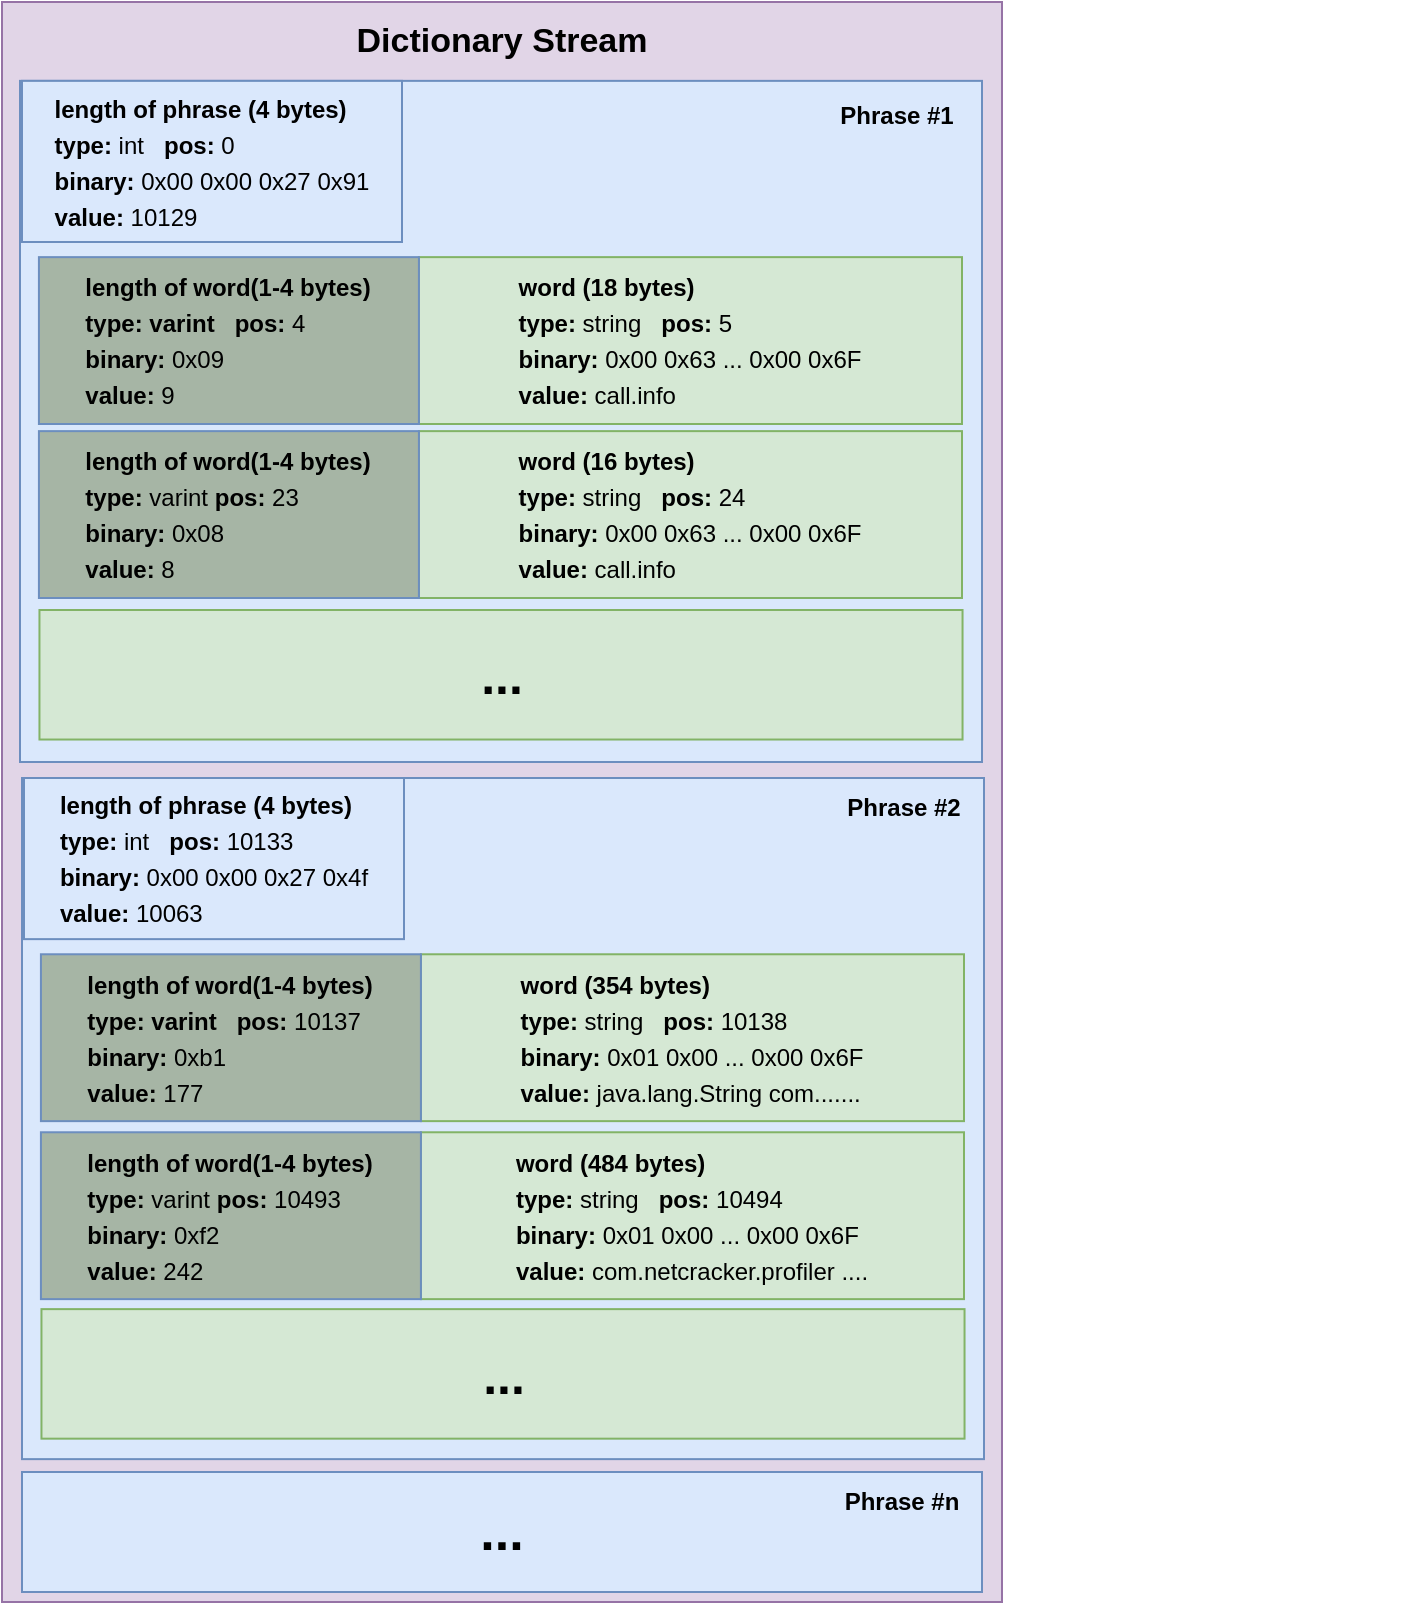 <mxfile version="22.0.4" type="device">
  <diagram name="Page-1" id="1aujs3gHHfBdvICl70sx">
    <mxGraphModel dx="1221" dy="1791" grid="1" gridSize="10" guides="1" tooltips="1" connect="1" arrows="1" fold="1" page="1" pageScale="1" pageWidth="827" pageHeight="1169" math="0" shadow="0">
      <root>
        <mxCell id="0" />
        <mxCell id="1" parent="0" />
        <mxCell id="8icnw4wqjDaG0Yuw5UKk-14" value="" style="rounded=0;whiteSpace=wrap;html=1;fillColor=#e1d5e7;strokeColor=#9673a6;" parent="1" vertex="1">
          <mxGeometry x="50" y="-50" width="500" height="800" as="geometry" />
        </mxCell>
        <mxCell id="8icnw4wqjDaG0Yuw5UKk-16" value="" style="group" parent="1" vertex="1" connectable="0">
          <mxGeometry x="60" y="-30" width="700" height="443.333" as="geometry" />
        </mxCell>
        <mxCell id="8icnw4wqjDaG0Yuw5UKk-1" value="" style="rounded=0;whiteSpace=wrap;html=1;fillColor=#dae8fc;strokeColor=#6c8ebf;" parent="8icnw4wqjDaG0Yuw5UKk-16" vertex="1">
          <mxGeometry x="-1" y="19.43" width="481" height="340.57" as="geometry" />
        </mxCell>
        <mxCell id="8icnw4wqjDaG0Yuw5UKk-2" value="&lt;div style=&quot;text-align: justify; line-height: 150%;&quot;&gt;&lt;b style=&quot;background-color: initial;&quot;&gt;length of phrase (4 bytes)&lt;/b&gt;&lt;/div&gt;&lt;div style=&quot;text-align: justify; line-height: 150%;&quot;&gt;&lt;b style=&quot;background-color: initial;&quot;&gt;type: &lt;/b&gt;&lt;span style=&quot;background-color: initial;&quot;&gt;int&amp;nbsp; &amp;nbsp;&lt;b&gt;pos:&lt;/b&gt; 0&lt;/span&gt;&lt;/div&gt;&lt;div style=&quot;text-align: justify; line-height: 150%;&quot;&gt;&lt;b style=&quot;font-weight: bold; background-color: initial;&quot;&gt;binary:&amp;nbsp;&lt;/b&gt;0x00 0x00 0x27 0x91&lt;/div&gt;&lt;div style=&quot;text-align: justify; line-height: 150%;&quot;&gt;&lt;b style=&quot;font-weight: bold; background-color: initial;&quot;&gt;value: &lt;/b&gt;&lt;span style=&quot;background-color: initial;&quot;&gt;10129&amp;nbsp;&lt;/span&gt;&lt;/div&gt;" style="rounded=0;whiteSpace=wrap;html=1;fillColor=#dae8fc;strokeColor=#6c8ebf;align=center;" parent="8icnw4wqjDaG0Yuw5UKk-16" vertex="1">
          <mxGeometry y="19.43" width="190" height="80.57" as="geometry" />
        </mxCell>
        <mxCell id="8icnw4wqjDaG0Yuw5UKk-3" value="&lt;b&gt;&lt;font style=&quot;font-size: 25px;&quot;&gt;...&lt;/font&gt;&lt;/b&gt;" style="rounded=0;whiteSpace=wrap;html=1;fillColor=#d5e8d4;strokeColor=#82b366;" parent="8icnw4wqjDaG0Yuw5UKk-16" vertex="1">
          <mxGeometry x="8.73" y="284" width="461.54" height="64.76" as="geometry" />
        </mxCell>
        <mxCell id="8icnw4wqjDaG0Yuw5UKk-6" value="&lt;div style=&quot;text-align: justify; line-height: 150%;&quot;&gt;&lt;b style=&quot;background-color: initial;&quot;&gt;word (18 bytes)&lt;/b&gt;&lt;/div&gt;&lt;div style=&quot;text-align: justify; line-height: 150%;&quot;&gt;&lt;b style=&quot;font-weight: bold; background-color: initial;&quot;&gt;type: &lt;/b&gt;&lt;span style=&quot;background-color: initial;&quot;&gt;string&amp;nbsp; &amp;nbsp;&lt;b&gt;pos:&lt;/b&gt; 5&lt;/span&gt;&lt;/div&gt;&lt;div style=&quot;text-align: justify; line-height: 150%;&quot;&gt;&lt;b style=&quot;font-weight: bold; background-color: initial;&quot;&gt;binary:&amp;nbsp;&lt;/b&gt;0x00 0x63 ... 0x00 0x6F&lt;/div&gt;&lt;div style=&quot;text-align: justify; line-height: 150%;&quot;&gt;&lt;b style=&quot;font-weight: bold; background-color: initial;&quot;&gt;value:&amp;nbsp;&lt;/b&gt;call.info&lt;/div&gt;" style="rounded=0;whiteSpace=wrap;html=1;fillColor=#d5e8d4;strokeColor=#82b366;align=center;" parent="8icnw4wqjDaG0Yuw5UKk-16" vertex="1">
          <mxGeometry x="198.46" y="107.57" width="271.54" height="83.43" as="geometry" />
        </mxCell>
        <mxCell id="8icnw4wqjDaG0Yuw5UKk-15" value="&lt;b&gt;Phrase #1&lt;/b&gt;" style="text;html=1;strokeColor=none;fillColor=none;align=center;verticalAlign=middle;whiteSpace=wrap;rounded=0;" parent="8icnw4wqjDaG0Yuw5UKk-16" vertex="1">
          <mxGeometry x="370.005" y="-20" width="134.615" height="113.333" as="geometry" />
        </mxCell>
        <mxCell id="8icnw4wqjDaG0Yuw5UKk-49" value="&lt;div style=&quot;text-align: justify; line-height: 150%;&quot;&gt;&lt;span style=&quot;background-color: initial;&quot;&gt;length of word(1-4 bytes)&lt;/span&gt;&lt;/div&gt;&lt;div style=&quot;text-align: justify; line-height: 150%;&quot;&gt;&lt;span style=&quot;background-color: initial;&quot;&gt;type: &lt;/span&gt;&lt;span style=&quot;background-color: initial;&quot;&gt;varint&amp;nbsp; &amp;nbsp;pos: &lt;span style=&quot;font-weight: normal;&quot;&gt;4&lt;/span&gt;&lt;/span&gt;&lt;/div&gt;&lt;div style=&quot;text-align: justify; line-height: 150%;&quot;&gt;&lt;span style=&quot;background-color: initial;&quot;&gt;binary:&amp;nbsp;&lt;/span&gt;&lt;span style=&quot;font-weight: normal;&quot;&gt;0x09&lt;/span&gt;&lt;/div&gt;&lt;div style=&quot;text-align: justify; line-height: 150%;&quot;&gt;&lt;span style=&quot;background-color: initial;&quot;&gt;value: &lt;span style=&quot;font-weight: normal;&quot;&gt;9&lt;/span&gt;&lt;/span&gt;&lt;span style=&quot;background-color: initial;&quot;&gt;&amp;nbsp;&lt;/span&gt;&lt;/div&gt;" style="rounded=0;whiteSpace=wrap;html=1;fillColor=#A6B5A5;strokeColor=#6c8ebf;align=center;fontStyle=1" parent="8icnw4wqjDaG0Yuw5UKk-16" vertex="1">
          <mxGeometry x="8.46" y="107.57" width="190" height="83.43" as="geometry" />
        </mxCell>
        <mxCell id="8icnw4wqjDaG0Yuw5UKk-17" value="&lt;b&gt;&lt;font style=&quot;font-size: 17px;&quot;&gt;Dictionary Stream&lt;/font&gt;&lt;/b&gt;" style="text;html=1;strokeColor=none;fillColor=none;align=center;verticalAlign=middle;whiteSpace=wrap;rounded=0;" parent="8icnw4wqjDaG0Yuw5UKk-16" vertex="1">
          <mxGeometry x="144.5" y="-14.57" width="190" height="30" as="geometry" />
        </mxCell>
        <mxCell id="8icnw4wqjDaG0Yuw5UKk-47" value="&lt;font size=&quot;1&quot; style=&quot;&quot;&gt;&lt;b style=&quot;font-size: 26px;&quot;&gt;...&lt;/b&gt;&lt;/font&gt;" style="rounded=0;whiteSpace=wrap;html=1;fillColor=#dae8fc;strokeColor=#6c8ebf;" parent="1" vertex="1">
          <mxGeometry x="60" y="685" width="480" height="60" as="geometry" />
        </mxCell>
        <mxCell id="8icnw4wqjDaG0Yuw5UKk-48" value="&lt;b style=&quot;border-color: var(--border-color);&quot;&gt;Phrase #n&lt;/b&gt;" style="text;html=1;strokeColor=none;fillColor=none;align=center;verticalAlign=middle;whiteSpace=wrap;rounded=0;" parent="1" vertex="1">
          <mxGeometry x="470" y="685" width="60" height="30" as="geometry" />
        </mxCell>
        <mxCell id="8icnw4wqjDaG0Yuw5UKk-54" value="&lt;div style=&quot;text-align: justify; line-height: 150%;&quot;&gt;&lt;b style=&quot;background-color: initial;&quot;&gt;word (16 bytes)&lt;/b&gt;&lt;/div&gt;&lt;div style=&quot;text-align: justify; line-height: 150%;&quot;&gt;&lt;b style=&quot;font-weight: bold; background-color: initial;&quot;&gt;type: &lt;/b&gt;&lt;span style=&quot;background-color: initial;&quot;&gt;string&amp;nbsp; &amp;nbsp;&lt;b&gt;pos:&lt;/b&gt;&amp;nbsp;24&lt;/span&gt;&lt;/div&gt;&lt;div style=&quot;text-align: justify; line-height: 150%;&quot;&gt;&lt;b style=&quot;font-weight: bold; background-color: initial;&quot;&gt;binary:&amp;nbsp;&lt;/b&gt;0x00 0x63 ... 0x00 0x6F&lt;/div&gt;&lt;div style=&quot;text-align: justify; line-height: 150%;&quot;&gt;&lt;b style=&quot;font-weight: bold; background-color: initial;&quot;&gt;value:&amp;nbsp;&lt;/b&gt;call.info&lt;/div&gt;" style="rounded=0;whiteSpace=wrap;html=1;fillColor=#d5e8d4;strokeColor=#82b366;align=center;" parent="1" vertex="1">
          <mxGeometry x="258.46" y="164.57" width="271.54" height="83.43" as="geometry" />
        </mxCell>
        <mxCell id="8icnw4wqjDaG0Yuw5UKk-55" value="&lt;div style=&quot;text-align: justify; line-height: 150%;&quot;&gt;&lt;b style=&quot;background-color: initial;&quot;&gt;length of word(1-4 bytes)&lt;/b&gt;&lt;/div&gt;&lt;div style=&quot;text-align: justify; line-height: 150%;&quot;&gt;&lt;b style=&quot;background-color: initial;&quot;&gt;type: &lt;/b&gt;&lt;span style=&quot;background-color: initial;&quot;&gt;varint &lt;b&gt;pos:&lt;/b&gt; 23&lt;/span&gt;&lt;/div&gt;&lt;div style=&quot;text-align: justify; line-height: 150%;&quot;&gt;&lt;b style=&quot;font-weight: bold; background-color: initial;&quot;&gt;binary:&amp;nbsp;&lt;/b&gt;0x08&lt;/div&gt;&lt;div style=&quot;text-align: justify; line-height: 150%;&quot;&gt;&lt;b style=&quot;font-weight: bold; background-color: initial;&quot;&gt;value: &lt;/b&gt;&lt;span style=&quot;background-color: initial;&quot;&gt;8&lt;/span&gt;&lt;/div&gt;" style="rounded=0;whiteSpace=wrap;html=1;fillColor=#A6B5A5;strokeColor=#6c8ebf;align=center;" parent="1" vertex="1">
          <mxGeometry x="68.46" y="164.57" width="190" height="83.43" as="geometry" />
        </mxCell>
        <mxCell id="8icnw4wqjDaG0Yuw5UKk-56" value="" style="rounded=0;whiteSpace=wrap;html=1;fillColor=#dae8fc;strokeColor=#6c8ebf;" parent="1" vertex="1">
          <mxGeometry x="60" y="338" width="481" height="340.57" as="geometry" />
        </mxCell>
        <mxCell id="8icnw4wqjDaG0Yuw5UKk-57" value="&lt;div style=&quot;text-align: justify; line-height: 150%;&quot;&gt;&lt;b style=&quot;background-color: initial;&quot;&gt;length of phrase (4 bytes)&lt;/b&gt;&lt;/div&gt;&lt;div style=&quot;text-align: justify; line-height: 150%;&quot;&gt;&lt;b style=&quot;background-color: initial;&quot;&gt;type: &lt;/b&gt;&lt;span style=&quot;background-color: initial;&quot;&gt;int&amp;nbsp; &amp;nbsp;&lt;b&gt;pos:&lt;/b&gt;&amp;nbsp;10133&lt;/span&gt;&lt;/div&gt;&lt;div style=&quot;text-align: justify; line-height: 150%;&quot;&gt;&lt;b style=&quot;font-weight: bold; background-color: initial;&quot;&gt;binary:&amp;nbsp;&lt;/b&gt;0x00 0x00 0x27 0x4f&lt;/div&gt;&lt;div style=&quot;text-align: justify; line-height: 150%;&quot;&gt;&lt;b style=&quot;font-weight: bold; background-color: initial;&quot;&gt;value: &lt;/b&gt;&lt;span style=&quot;background-color: initial;&quot;&gt;10063&amp;nbsp;&lt;/span&gt;&lt;/div&gt;" style="rounded=0;whiteSpace=wrap;html=1;fillColor=#dae8fc;strokeColor=#6c8ebf;align=center;" parent="1" vertex="1">
          <mxGeometry x="61" y="338" width="190" height="80.57" as="geometry" />
        </mxCell>
        <mxCell id="8icnw4wqjDaG0Yuw5UKk-58" value="&lt;b&gt;&lt;font style=&quot;font-size: 25px;&quot;&gt;...&lt;/font&gt;&lt;/b&gt;" style="rounded=0;whiteSpace=wrap;html=1;fillColor=#d5e8d4;strokeColor=#82b366;" parent="1" vertex="1">
          <mxGeometry x="69.73" y="603.57" width="461.54" height="64.76" as="geometry" />
        </mxCell>
        <mxCell id="8icnw4wqjDaG0Yuw5UKk-59" value="&lt;div style=&quot;text-align: justify; line-height: 150%;&quot;&gt;&lt;b style=&quot;background-color: initial;&quot;&gt;word (354 bytes)&lt;/b&gt;&lt;/div&gt;&lt;div style=&quot;text-align: justify; line-height: 150%;&quot;&gt;&lt;b style=&quot;font-weight: bold; background-color: initial;&quot;&gt;type: &lt;/b&gt;&lt;span style=&quot;background-color: initial;&quot;&gt;string&amp;nbsp; &amp;nbsp;&lt;b&gt;pos:&lt;/b&gt;&amp;nbsp;10138&lt;/span&gt;&lt;/div&gt;&lt;div style=&quot;text-align: justify; line-height: 150%;&quot;&gt;&lt;b style=&quot;font-weight: bold; background-color: initial;&quot;&gt;binary:&amp;nbsp;&lt;/b&gt;0x01 0x00 ... 0x00 0x6F&lt;/div&gt;&lt;div style=&quot;text-align: justify; line-height: 150%;&quot;&gt;&lt;b style=&quot;font-weight: bold; background-color: initial;&quot;&gt;value:&amp;nbsp;&lt;/b&gt;java.lang.String com.......&lt;/div&gt;" style="rounded=0;whiteSpace=wrap;html=1;fillColor=#d5e8d4;strokeColor=#82b366;align=center;" parent="1" vertex="1">
          <mxGeometry x="259.46" y="426.14" width="271.54" height="83.43" as="geometry" />
        </mxCell>
        <mxCell id="8icnw4wqjDaG0Yuw5UKk-60" value="&lt;div style=&quot;text-align: justify; line-height: 150%;&quot;&gt;&lt;span style=&quot;background-color: initial;&quot;&gt;length of word(1-4 bytes)&lt;/span&gt;&lt;/div&gt;&lt;div style=&quot;text-align: justify; line-height: 150%;&quot;&gt;&lt;span style=&quot;background-color: initial;&quot;&gt;type: &lt;/span&gt;&lt;span style=&quot;background-color: initial;&quot;&gt;varint&amp;nbsp; &amp;nbsp;pos: &lt;span style=&quot;font-weight: 400;&quot;&gt;10137&lt;/span&gt;&lt;/span&gt;&lt;/div&gt;&lt;div style=&quot;text-align: justify; line-height: 150%;&quot;&gt;&lt;span style=&quot;background-color: initial;&quot;&gt;binary:&amp;nbsp;&lt;/span&gt;&lt;span style=&quot;font-weight: normal;&quot;&gt;0xb1&lt;/span&gt;&lt;/div&gt;&lt;div style=&quot;text-align: justify; line-height: 150%;&quot;&gt;&lt;span style=&quot;background-color: initial;&quot;&gt;value: &lt;span style=&quot;font-weight: 400;&quot;&gt;177&lt;/span&gt;&lt;/span&gt;&lt;/div&gt;" style="rounded=0;whiteSpace=wrap;html=1;fillColor=#A6B5A5;strokeColor=#6c8ebf;align=center;fontStyle=1" parent="1" vertex="1">
          <mxGeometry x="69.46" y="426.14" width="190" height="83.43" as="geometry" />
        </mxCell>
        <mxCell id="8icnw4wqjDaG0Yuw5UKk-61" value="&lt;div style=&quot;text-align: justify; line-height: 150%;&quot;&gt;&lt;b style=&quot;background-color: initial;&quot;&gt;word (484 bytes)&lt;/b&gt;&lt;/div&gt;&lt;div style=&quot;text-align: justify; line-height: 150%;&quot;&gt;&lt;b style=&quot;font-weight: bold; background-color: initial;&quot;&gt;type: &lt;/b&gt;&lt;span style=&quot;background-color: initial;&quot;&gt;string&amp;nbsp; &amp;nbsp;&lt;b&gt;pos:&lt;/b&gt;&amp;nbsp;10494&lt;/span&gt;&lt;/div&gt;&lt;div style=&quot;text-align: justify; line-height: 150%;&quot;&gt;&lt;b style=&quot;font-weight: bold; background-color: initial;&quot;&gt;binary:&amp;nbsp;&lt;/b&gt;0x01 0x00 ... 0x00 0x6F&lt;/div&gt;&lt;div style=&quot;text-align: justify; line-height: 150%;&quot;&gt;&lt;b style=&quot;font-weight: bold; background-color: initial;&quot;&gt;value:&amp;nbsp;&lt;/b&gt;&lt;span style=&quot;background-color: initial;&quot;&gt;com.netcracker.profiler ....&lt;/span&gt;&lt;/div&gt;" style="rounded=0;whiteSpace=wrap;html=1;fillColor=#d5e8d4;strokeColor=#82b366;align=center;" parent="1" vertex="1">
          <mxGeometry x="259.46" y="515.14" width="271.54" height="83.43" as="geometry" />
        </mxCell>
        <mxCell id="8icnw4wqjDaG0Yuw5UKk-62" value="&lt;div style=&quot;text-align: justify; line-height: 150%;&quot;&gt;&lt;b style=&quot;background-color: initial;&quot;&gt;length of word(1-4 bytes)&lt;/b&gt;&lt;/div&gt;&lt;div style=&quot;text-align: justify; line-height: 150%;&quot;&gt;&lt;b style=&quot;background-color: initial;&quot;&gt;type: &lt;/b&gt;&lt;span style=&quot;background-color: initial;&quot;&gt;varint &lt;b&gt;pos:&lt;/b&gt;&amp;nbsp;10493&lt;/span&gt;&lt;/div&gt;&lt;div style=&quot;text-align: justify; line-height: 150%;&quot;&gt;&lt;b style=&quot;font-weight: bold; background-color: initial;&quot;&gt;binary:&amp;nbsp;&lt;/b&gt;0xf2&lt;/div&gt;&lt;div style=&quot;text-align: justify; line-height: 150%;&quot;&gt;&lt;b style=&quot;font-weight: bold; background-color: initial;&quot;&gt;value: &lt;/b&gt;&lt;span style=&quot;background-color: initial;&quot;&gt;242&lt;/span&gt;&lt;/div&gt;" style="rounded=0;whiteSpace=wrap;html=1;fillColor=#A6B5A5;strokeColor=#6c8ebf;align=center;" parent="1" vertex="1">
          <mxGeometry x="69.46" y="515.14" width="190" height="83.43" as="geometry" />
        </mxCell>
        <mxCell id="8icnw4wqjDaG0Yuw5UKk-65" value="&lt;b&gt;Phrase #2&lt;/b&gt;" style="text;html=1;strokeColor=none;fillColor=none;align=center;verticalAlign=middle;whiteSpace=wrap;rounded=0;" parent="1" vertex="1">
          <mxGeometry x="471.27" y="338" width="60" height="30" as="geometry" />
        </mxCell>
      </root>
    </mxGraphModel>
  </diagram>
</mxfile>
